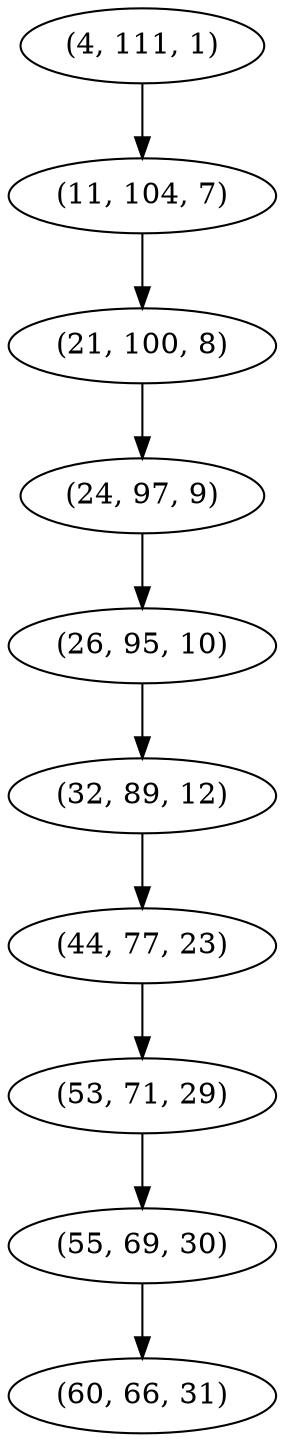 digraph tree {
    "(4, 111, 1)";
    "(11, 104, 7)";
    "(21, 100, 8)";
    "(24, 97, 9)";
    "(26, 95, 10)";
    "(32, 89, 12)";
    "(44, 77, 23)";
    "(53, 71, 29)";
    "(55, 69, 30)";
    "(60, 66, 31)";
    "(4, 111, 1)" -> "(11, 104, 7)";
    "(11, 104, 7)" -> "(21, 100, 8)";
    "(21, 100, 8)" -> "(24, 97, 9)";
    "(24, 97, 9)" -> "(26, 95, 10)";
    "(26, 95, 10)" -> "(32, 89, 12)";
    "(32, 89, 12)" -> "(44, 77, 23)";
    "(44, 77, 23)" -> "(53, 71, 29)";
    "(53, 71, 29)" -> "(55, 69, 30)";
    "(55, 69, 30)" -> "(60, 66, 31)";
}
